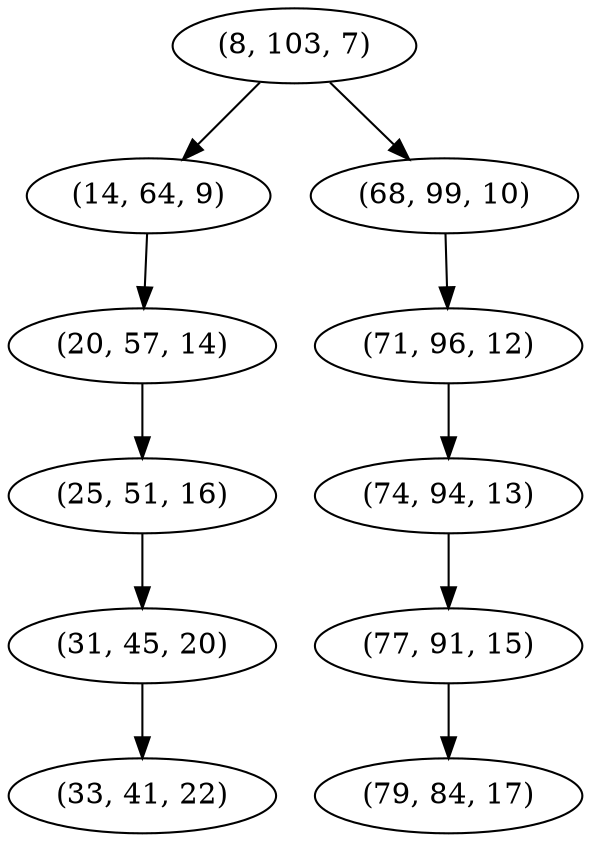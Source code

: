 digraph tree {
    "(8, 103, 7)";
    "(14, 64, 9)";
    "(20, 57, 14)";
    "(25, 51, 16)";
    "(31, 45, 20)";
    "(33, 41, 22)";
    "(68, 99, 10)";
    "(71, 96, 12)";
    "(74, 94, 13)";
    "(77, 91, 15)";
    "(79, 84, 17)";
    "(8, 103, 7)" -> "(14, 64, 9)";
    "(8, 103, 7)" -> "(68, 99, 10)";
    "(14, 64, 9)" -> "(20, 57, 14)";
    "(20, 57, 14)" -> "(25, 51, 16)";
    "(25, 51, 16)" -> "(31, 45, 20)";
    "(31, 45, 20)" -> "(33, 41, 22)";
    "(68, 99, 10)" -> "(71, 96, 12)";
    "(71, 96, 12)" -> "(74, 94, 13)";
    "(74, 94, 13)" -> "(77, 91, 15)";
    "(77, 91, 15)" -> "(79, 84, 17)";
}
